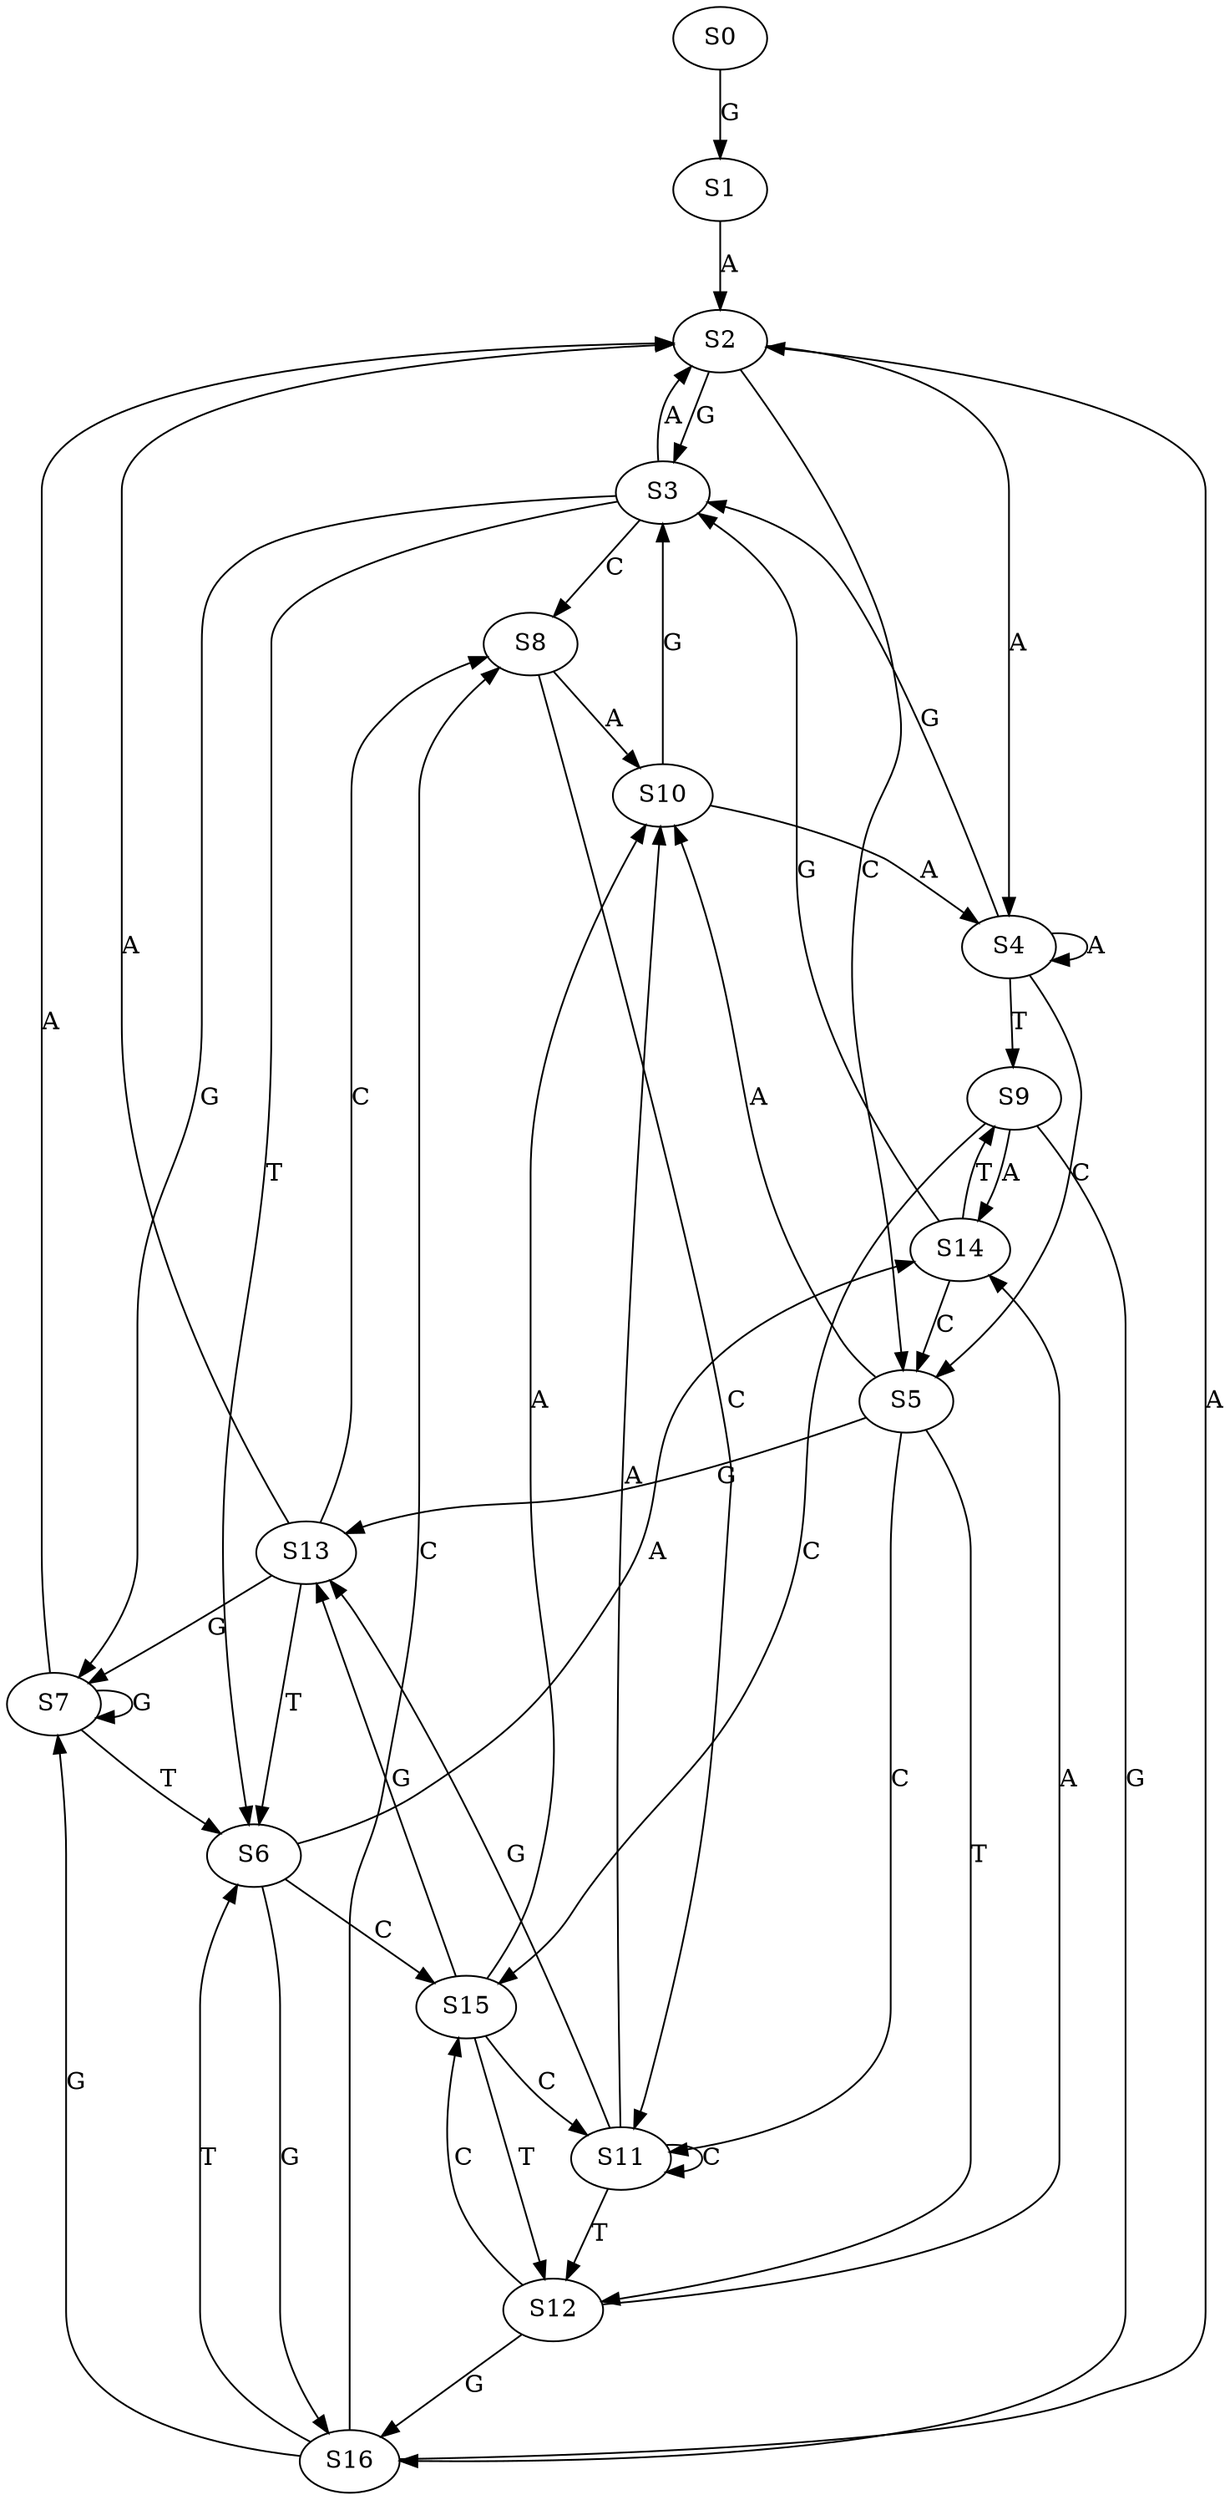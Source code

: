 strict digraph  {
	S0 -> S1 [ label = G ];
	S1 -> S2 [ label = A ];
	S2 -> S3 [ label = G ];
	S2 -> S4 [ label = A ];
	S2 -> S5 [ label = C ];
	S3 -> S6 [ label = T ];
	S3 -> S7 [ label = G ];
	S3 -> S2 [ label = A ];
	S3 -> S8 [ label = C ];
	S4 -> S9 [ label = T ];
	S4 -> S5 [ label = C ];
	S4 -> S3 [ label = G ];
	S4 -> S4 [ label = A ];
	S5 -> S10 [ label = A ];
	S5 -> S11 [ label = C ];
	S5 -> S12 [ label = T ];
	S5 -> S13 [ label = G ];
	S6 -> S14 [ label = A ];
	S6 -> S15 [ label = C ];
	S6 -> S16 [ label = G ];
	S7 -> S2 [ label = A ];
	S7 -> S6 [ label = T ];
	S7 -> S7 [ label = G ];
	S8 -> S11 [ label = C ];
	S8 -> S10 [ label = A ];
	S9 -> S14 [ label = A ];
	S9 -> S15 [ label = C ];
	S9 -> S16 [ label = G ];
	S10 -> S3 [ label = G ];
	S10 -> S4 [ label = A ];
	S11 -> S13 [ label = G ];
	S11 -> S11 [ label = C ];
	S11 -> S10 [ label = A ];
	S11 -> S12 [ label = T ];
	S12 -> S16 [ label = G ];
	S12 -> S15 [ label = C ];
	S12 -> S14 [ label = A ];
	S13 -> S7 [ label = G ];
	S13 -> S6 [ label = T ];
	S13 -> S2 [ label = A ];
	S13 -> S8 [ label = C ];
	S14 -> S3 [ label = G ];
	S14 -> S9 [ label = T ];
	S14 -> S5 [ label = C ];
	S15 -> S12 [ label = T ];
	S15 -> S13 [ label = G ];
	S15 -> S11 [ label = C ];
	S15 -> S10 [ label = A ];
	S16 -> S2 [ label = A ];
	S16 -> S6 [ label = T ];
	S16 -> S7 [ label = G ];
	S16 -> S8 [ label = C ];
}
